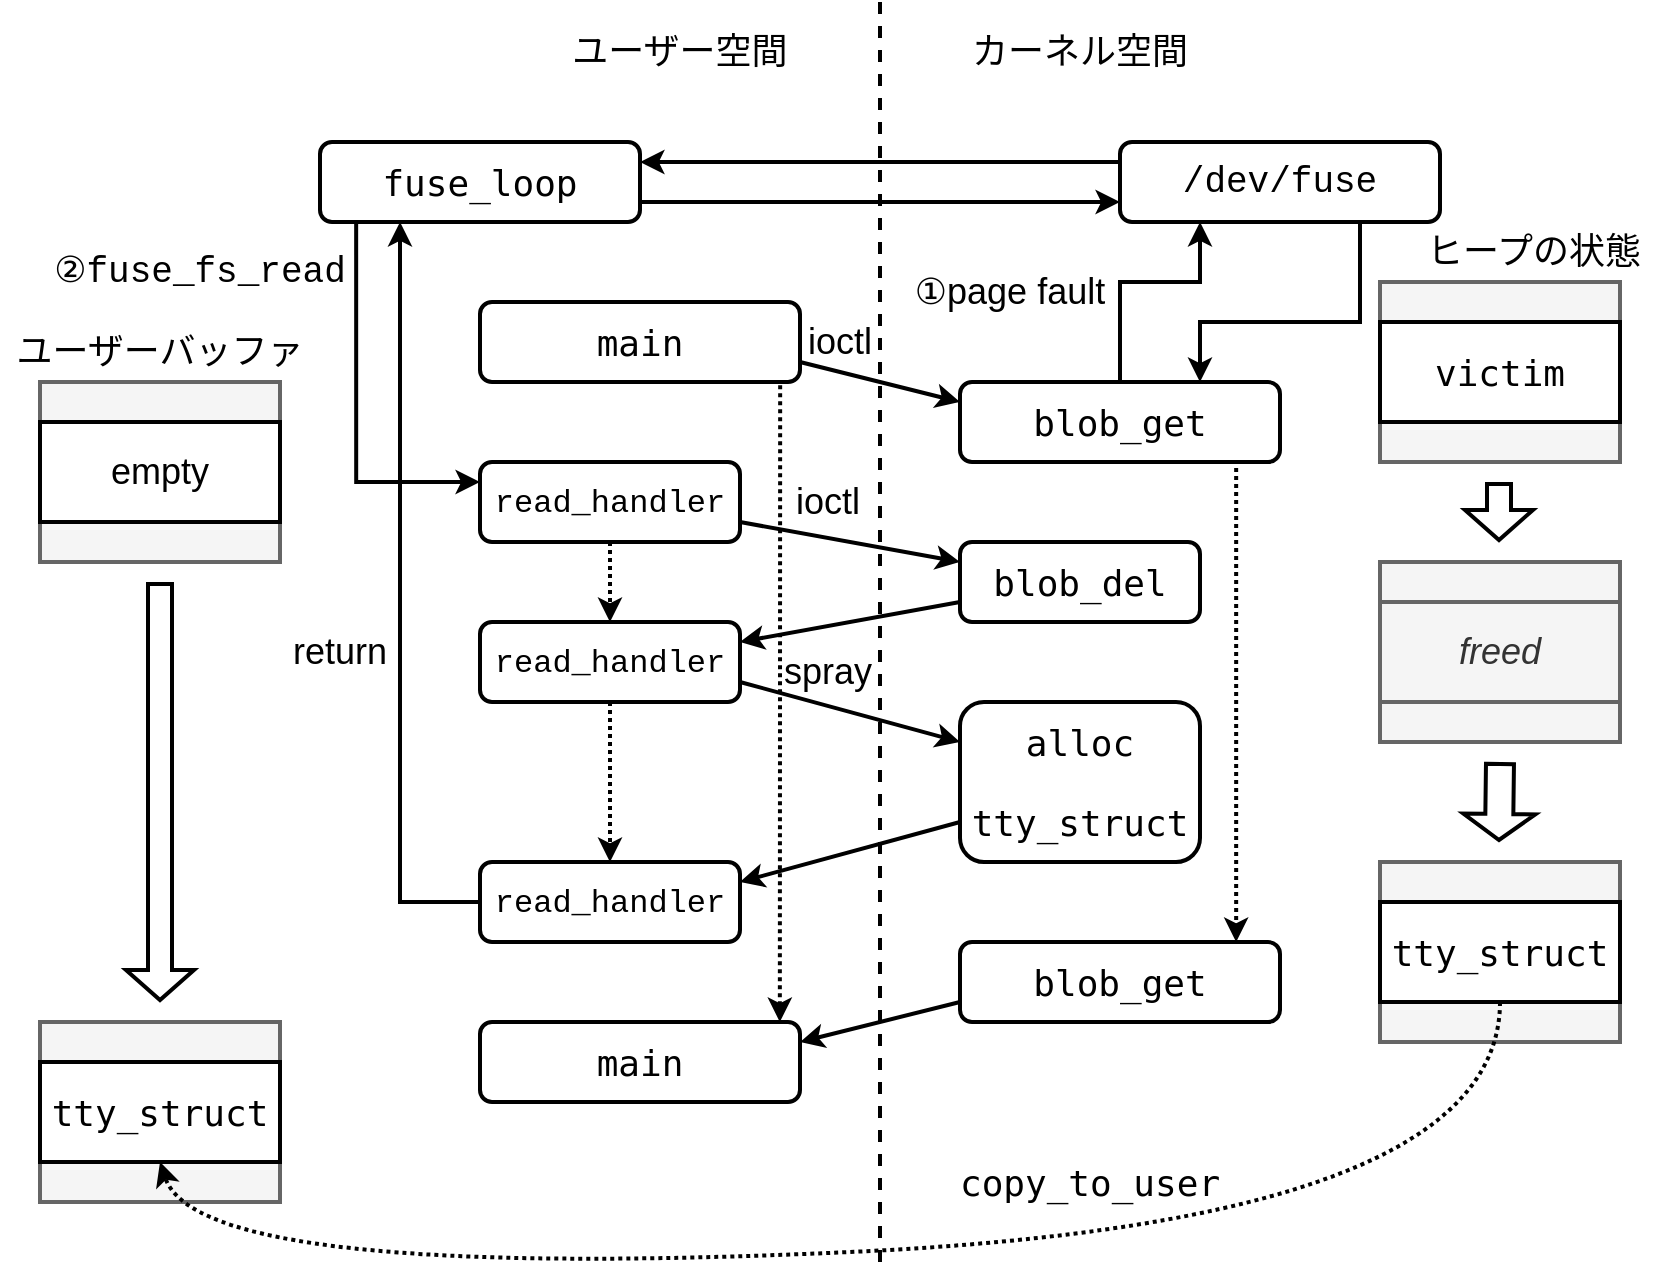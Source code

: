 <mxfile version="20.0.4" type="device"><diagram id="3pm9-IT1jXCaj0oR8ohH" name="Page-1"><mxGraphModel dx="1427" dy="773" grid="1" gridSize="10" guides="1" tooltips="1" connect="1" arrows="1" fold="1" page="1" pageScale="1" pageWidth="827" pageHeight="1169" math="0" shadow="0"><root><mxCell id="0"/><mxCell id="1" parent="0"/><mxCell id="7lEXcEFcm4JK45nwvaa2-1" value="" style="endArrow=none;dashed=1;html=1;rounded=0;strokeWidth=2;" parent="1" edge="1"><mxGeometry width="50" height="50" relative="1" as="geometry"><mxPoint x="440" y="640" as="sourcePoint"/><mxPoint x="440" y="10" as="targetPoint"/></mxGeometry></mxCell><mxCell id="7lEXcEFcm4JK45nwvaa2-2" value="&lt;font style=&quot;font-size: 18px;&quot;&gt;ユーザー空間&lt;br&gt;&lt;/font&gt;" style="text;html=1;strokeColor=none;fillColor=none;align=center;verticalAlign=middle;whiteSpace=wrap;rounded=0;" parent="1" vertex="1"><mxGeometry x="280" y="20" width="120" height="30" as="geometry"/></mxCell><mxCell id="7lEXcEFcm4JK45nwvaa2-3" value="&lt;font style=&quot;font-size: 18px;&quot;&gt;カーネル空間&lt;br&gt;&lt;/font&gt;" style="text;html=1;strokeColor=none;fillColor=none;align=center;verticalAlign=middle;whiteSpace=wrap;rounded=0;" parent="1" vertex="1"><mxGeometry x="480" y="20" width="120" height="30" as="geometry"/></mxCell><mxCell id="7lEXcEFcm4JK45nwvaa2-4" value="&lt;pre&gt;main&lt;/pre&gt;" style="rounded=1;whiteSpace=wrap;html=1;fontSize=18;strokeWidth=2;" parent="1" vertex="1"><mxGeometry x="240" y="160" width="160" height="40" as="geometry"/></mxCell><mxCell id="7lEXcEFcm4JK45nwvaa2-5" value="&lt;pre&gt;blob_get&lt;/pre&gt;" style="rounded=1;whiteSpace=wrap;html=1;fontSize=18;strokeWidth=2;" parent="1" vertex="1"><mxGeometry x="480" y="200" width="160" height="40" as="geometry"/></mxCell><mxCell id="7lEXcEFcm4JK45nwvaa2-6" style="edgeStyle=orthogonalEdgeStyle;rounded=0;orthogonalLoop=1;jettySize=auto;html=1;exitX=0.5;exitY=1;exitDx=0;exitDy=0;entryX=0.5;entryY=0;entryDx=0;entryDy=0;fontSize=18;strokeWidth=2;dashed=1;dashPattern=1 1;" parent="1" source="7lEXcEFcm4JK45nwvaa2-7" target="7lEXcEFcm4JK45nwvaa2-15" edge="1"><mxGeometry relative="1" as="geometry"/></mxCell><mxCell id="7lEXcEFcm4JK45nwvaa2-7" value="&lt;font style=&quot;font-size: 16px;&quot; face=&quot;Courier New&quot;&gt;read_handler&lt;/font&gt;" style="rounded=1;whiteSpace=wrap;html=1;fontSize=18;strokeWidth=2;" parent="1" vertex="1"><mxGeometry x="240" y="240" width="130" height="40" as="geometry"/></mxCell><mxCell id="7lEXcEFcm4JK45nwvaa2-8" value="" style="endArrow=classic;html=1;rounded=0;fontSize=18;strokeWidth=2;exitX=1;exitY=0.75;exitDx=0;exitDy=0;entryX=0;entryY=0.25;entryDx=0;entryDy=0;startArrow=none;" parent="1" source="7lEXcEFcm4JK45nwvaa2-4" target="7lEXcEFcm4JK45nwvaa2-5" edge="1"><mxGeometry width="50" height="50" relative="1" as="geometry"><mxPoint x="500" y="212.5" as="sourcePoint"/><mxPoint x="450" y="810" as="targetPoint"/></mxGeometry></mxCell><mxCell id="7lEXcEFcm4JK45nwvaa2-9" value="" style="endArrow=classic;html=1;rounded=0;fontSize=18;strokeWidth=2;exitX=0;exitY=0.25;exitDx=0;exitDy=0;" parent="1" source="Goy3iLdnDzHlP03R0KoX-12" edge="1"><mxGeometry width="50" height="50" relative="1" as="geometry"><mxPoint x="579" y="330" as="sourcePoint"/><mxPoint x="320" y="90" as="targetPoint"/></mxGeometry></mxCell><mxCell id="7lEXcEFcm4JK45nwvaa2-10" value="ioctl" style="text;html=1;strokeColor=none;fillColor=none;align=center;verticalAlign=middle;whiteSpace=wrap;rounded=0;fontSize=18;" parent="1" vertex="1"><mxGeometry x="390" y="165" width="60" height="30" as="geometry"/></mxCell><mxCell id="7lEXcEFcm4JK45nwvaa2-11" value="①page fault" style="text;html=1;strokeColor=none;fillColor=none;align=center;verticalAlign=middle;whiteSpace=wrap;rounded=0;fontSize=18;" parent="1" vertex="1"><mxGeometry x="450" y="140" width="110" height="30" as="geometry"/></mxCell><mxCell id="7lEXcEFcm4JK45nwvaa2-12" value="&lt;pre&gt;blob_del&lt;/pre&gt;" style="rounded=1;whiteSpace=wrap;html=1;fontSize=18;strokeWidth=2;" parent="1" vertex="1"><mxGeometry x="480" y="280" width="120" height="40" as="geometry"/></mxCell><mxCell id="7lEXcEFcm4JK45nwvaa2-13" value="" style="endArrow=classic;html=1;rounded=0;fontSize=18;strokeWidth=2;exitX=1;exitY=0.75;exitDx=0;exitDy=0;entryX=0;entryY=0.25;entryDx=0;entryDy=0;startArrow=none;" parent="1" source="7lEXcEFcm4JK45nwvaa2-7" target="7lEXcEFcm4JK45nwvaa2-12" edge="1"><mxGeometry width="50" height="50" relative="1" as="geometry"><mxPoint x="440" y="755" as="sourcePoint"/><mxPoint x="500" y="680" as="targetPoint"/></mxGeometry></mxCell><mxCell id="7lEXcEFcm4JK45nwvaa2-14" value="ioctl" style="text;html=1;strokeColor=none;fillColor=none;align=center;verticalAlign=middle;whiteSpace=wrap;rounded=0;fontSize=18;" parent="1" vertex="1"><mxGeometry x="384" y="245" width="60" height="30" as="geometry"/></mxCell><mxCell id="7lEXcEFcm4JK45nwvaa2-15" value="&lt;font style=&quot;font-size: 16px;&quot; face=&quot;Courier New&quot;&gt;read_handler&lt;/font&gt;" style="rounded=1;whiteSpace=wrap;html=1;fontSize=18;strokeWidth=2;" parent="1" vertex="1"><mxGeometry x="240" y="320" width="130" height="40" as="geometry"/></mxCell><mxCell id="7lEXcEFcm4JK45nwvaa2-16" value="" style="endArrow=classic;html=1;rounded=0;fontSize=18;strokeWidth=2;exitX=0;exitY=0.75;exitDx=0;exitDy=0;entryX=1;entryY=0.25;entryDx=0;entryDy=0;" parent="1" source="7lEXcEFcm4JK45nwvaa2-12" target="7lEXcEFcm4JK45nwvaa2-15" edge="1"><mxGeometry width="50" height="50" relative="1" as="geometry"><mxPoint x="344" y="860" as="sourcePoint"/><mxPoint x="504" y="900" as="targetPoint"/></mxGeometry></mxCell><mxCell id="7lEXcEFcm4JK45nwvaa2-17" value="&lt;div&gt;&lt;pre&gt;alloc&lt;/pre&gt;&lt;pre&gt;tty_struct&lt;/pre&gt;&lt;/div&gt;" style="rounded=1;whiteSpace=wrap;html=1;fontSize=18;strokeWidth=2;" parent="1" vertex="1"><mxGeometry x="480" y="360" width="120" height="80" as="geometry"/></mxCell><mxCell id="7lEXcEFcm4JK45nwvaa2-18" value="" style="endArrow=classic;html=1;rounded=0;fontSize=18;strokeWidth=2;exitX=1;exitY=0.75;exitDx=0;exitDy=0;entryX=0;entryY=0.25;entryDx=0;entryDy=0;" parent="1" source="7lEXcEFcm4JK45nwvaa2-15" target="7lEXcEFcm4JK45nwvaa2-17" edge="1"><mxGeometry width="50" height="50" relative="1" as="geometry"><mxPoint x="340" y="750" as="sourcePoint"/><mxPoint x="500" y="790" as="targetPoint"/></mxGeometry></mxCell><mxCell id="7lEXcEFcm4JK45nwvaa2-19" value="spray" style="text;html=1;strokeColor=none;fillColor=none;align=center;verticalAlign=middle;whiteSpace=wrap;rounded=0;fontSize=18;" parent="1" vertex="1"><mxGeometry x="384" y="330" width="60" height="30" as="geometry"/></mxCell><mxCell id="7lEXcEFcm4JK45nwvaa2-20" value="&lt;font style=&quot;font-size: 16px;&quot; face=&quot;Courier New&quot;&gt;read_handler&lt;/font&gt;" style="rounded=1;whiteSpace=wrap;html=1;fontSize=18;strokeWidth=2;" parent="1" vertex="1"><mxGeometry x="240" y="440" width="130" height="40" as="geometry"/></mxCell><mxCell id="7lEXcEFcm4JK45nwvaa2-22" value="" style="endArrow=classic;html=1;rounded=0;fontSize=18;strokeWidth=2;exitX=0;exitY=0.75;exitDx=0;exitDy=0;entryX=1;entryY=0.25;entryDx=0;entryDy=0;" parent="1" source="7lEXcEFcm4JK45nwvaa2-17" target="7lEXcEFcm4JK45nwvaa2-20" edge="1"><mxGeometry width="50" height="50" relative="1" as="geometry"><mxPoint x="340" y="870" as="sourcePoint"/><mxPoint x="500" y="900" as="targetPoint"/></mxGeometry></mxCell><mxCell id="7lEXcEFcm4JK45nwvaa2-23" value="&lt;pre&gt;blob_get&lt;/pre&gt;" style="rounded=1;whiteSpace=wrap;html=1;fontSize=18;strokeWidth=2;" parent="1" vertex="1"><mxGeometry x="480" y="480" width="160" height="40" as="geometry"/></mxCell><mxCell id="7lEXcEFcm4JK45nwvaa2-25" style="edgeStyle=orthogonalEdgeStyle;rounded=0;orthogonalLoop=1;jettySize=auto;html=1;entryX=0.863;entryY=0;entryDx=0;entryDy=0;fontSize=18;strokeWidth=2;dashed=1;dashPattern=1 1;exitX=0.863;exitY=0.975;exitDx=0;exitDy=0;exitPerimeter=0;entryPerimeter=0;" parent="1" source="7lEXcEFcm4JK45nwvaa2-5" target="7lEXcEFcm4JK45nwvaa2-23" edge="1"><mxGeometry relative="1" as="geometry"><mxPoint x="640" y="830" as="sourcePoint"/><mxPoint x="280" y="840" as="targetPoint"/></mxGeometry></mxCell><mxCell id="7lEXcEFcm4JK45nwvaa2-26" value="" style="rounded=0;whiteSpace=wrap;html=1;fontSize=18;strokeWidth=2;fillColor=#f5f5f5;fontColor=#333333;strokeColor=#666666;" parent="1" vertex="1"><mxGeometry x="690" y="150" width="120" height="90" as="geometry"/></mxCell><mxCell id="7lEXcEFcm4JK45nwvaa2-27" value="&lt;font style=&quot;font-size: 18px;&quot;&gt;ヒープの状態&lt;br&gt;&lt;/font&gt;" style="text;html=1;strokeColor=none;fillColor=none;align=center;verticalAlign=middle;whiteSpace=wrap;rounded=0;" parent="1" vertex="1"><mxGeometry x="707" y="120" width="120" height="30" as="geometry"/></mxCell><mxCell id="7lEXcEFcm4JK45nwvaa2-28" value="&lt;pre&gt;victim&lt;/pre&gt;" style="rounded=0;whiteSpace=wrap;html=1;fontSize=18;strokeWidth=2;" parent="1" vertex="1"><mxGeometry x="690" y="170" width="120" height="50" as="geometry"/></mxCell><mxCell id="7lEXcEFcm4JK45nwvaa2-29" value="" style="rounded=0;whiteSpace=wrap;html=1;fontSize=18;strokeWidth=2;fillColor=#f5f5f5;fontColor=#333333;strokeColor=#666666;" parent="1" vertex="1"><mxGeometry x="690" y="290" width="120" height="90" as="geometry"/></mxCell><mxCell id="7lEXcEFcm4JK45nwvaa2-30" value="&lt;i&gt;freed&lt;/i&gt;" style="rounded=0;whiteSpace=wrap;html=1;fontSize=18;strokeWidth=2;fillColor=#f5f5f5;fontColor=#333333;strokeColor=#666666;" parent="1" vertex="1"><mxGeometry x="690" y="310" width="120" height="50" as="geometry"/></mxCell><mxCell id="7lEXcEFcm4JK45nwvaa2-31" value="" style="rounded=0;whiteSpace=wrap;html=1;fontSize=18;strokeWidth=2;fillColor=#f5f5f5;fontColor=#333333;strokeColor=#666666;" parent="1" vertex="1"><mxGeometry x="690" y="440" width="120" height="90" as="geometry"/></mxCell><mxCell id="7lEXcEFcm4JK45nwvaa2-32" value="&lt;pre&gt;tty_struct&lt;/pre&gt;" style="rounded=0;whiteSpace=wrap;html=1;fontSize=18;strokeWidth=2;" parent="1" vertex="1"><mxGeometry x="690" y="460" width="120" height="50" as="geometry"/></mxCell><mxCell id="7lEXcEFcm4JK45nwvaa2-33" value="" style="shape=flexArrow;endArrow=classic;html=1;rounded=0;fontSize=18;strokeWidth=2;width=11;endSize=4.33;" parent="1" edge="1"><mxGeometry width="50" height="50" relative="1" as="geometry"><mxPoint x="749.5" y="250" as="sourcePoint"/><mxPoint x="749.5" y="280" as="targetPoint"/></mxGeometry></mxCell><mxCell id="7lEXcEFcm4JK45nwvaa2-34" value="" style="shape=flexArrow;endArrow=classic;html=1;rounded=0;fontSize=18;strokeWidth=2;width=13;endSize=3.67;" parent="1" edge="1"><mxGeometry width="50" height="50" relative="1" as="geometry"><mxPoint x="750" y="390" as="sourcePoint"/><mxPoint x="749.5" y="430" as="targetPoint"/></mxGeometry></mxCell><mxCell id="7lEXcEFcm4JK45nwvaa2-35" value="&lt;pre&gt;main&lt;/pre&gt;" style="rounded=1;whiteSpace=wrap;html=1;fontSize=18;strokeWidth=2;" parent="1" vertex="1"><mxGeometry x="240" y="520" width="160" height="40" as="geometry"/></mxCell><mxCell id="7lEXcEFcm4JK45nwvaa2-36" value="" style="endArrow=classic;html=1;rounded=0;fontSize=18;strokeWidth=2;entryX=1;entryY=0.25;entryDx=0;entryDy=0;exitX=0;exitY=0.75;exitDx=0;exitDy=0;" parent="1" source="7lEXcEFcm4JK45nwvaa2-23" target="7lEXcEFcm4JK45nwvaa2-35" edge="1"><mxGeometry width="50" height="50" relative="1" as="geometry"><mxPoint x="340" y="990" as="sourcePoint"/><mxPoint x="500" y="1040" as="targetPoint"/></mxGeometry></mxCell><mxCell id="7lEXcEFcm4JK45nwvaa2-37" style="edgeStyle=orthogonalEdgeStyle;rounded=0;orthogonalLoop=1;jettySize=auto;html=1;fontSize=18;strokeWidth=2;dashed=1;dashPattern=1 1;exitX=0.5;exitY=1;exitDx=0;exitDy=0;entryX=0.5;entryY=0;entryDx=0;entryDy=0;" parent="1" source="7lEXcEFcm4JK45nwvaa2-15" target="7lEXcEFcm4JK45nwvaa2-20" edge="1"><mxGeometry relative="1" as="geometry"><mxPoint x="290" y="920" as="sourcePoint"/><mxPoint x="270" y="950" as="targetPoint"/></mxGeometry></mxCell><mxCell id="7lEXcEFcm4JK45nwvaa2-39" value="return" style="text;html=1;strokeColor=none;fillColor=none;align=center;verticalAlign=middle;whiteSpace=wrap;rounded=0;fontSize=18;" parent="1" vertex="1"><mxGeometry x="140" y="320" width="60" height="30" as="geometry"/></mxCell><mxCell id="7lEXcEFcm4JK45nwvaa2-40" value="" style="rounded=0;whiteSpace=wrap;html=1;fontSize=18;strokeWidth=2;fillColor=#f5f5f5;fontColor=#333333;strokeColor=#666666;" parent="1" vertex="1"><mxGeometry x="20" y="200" width="120" height="90" as="geometry"/></mxCell><mxCell id="7lEXcEFcm4JK45nwvaa2-41" value="&lt;font style=&quot;font-size: 18px;&quot;&gt;ユーザーバッファ&lt;br&gt;&lt;/font&gt;" style="text;html=1;strokeColor=none;fillColor=none;align=center;verticalAlign=middle;whiteSpace=wrap;rounded=0;" parent="1" vertex="1"><mxGeometry y="170" width="160" height="30" as="geometry"/></mxCell><mxCell id="7lEXcEFcm4JK45nwvaa2-42" value="empty" style="rounded=0;whiteSpace=wrap;html=1;fontSize=18;strokeWidth=2;" parent="1" vertex="1"><mxGeometry x="20" y="220" width="120" height="50" as="geometry"/></mxCell><mxCell id="7lEXcEFcm4JK45nwvaa2-43" value="" style="rounded=0;whiteSpace=wrap;html=1;fontSize=18;strokeWidth=2;fillColor=#f5f5f5;fontColor=#333333;strokeColor=#666666;" parent="1" vertex="1"><mxGeometry x="20" y="520" width="120" height="90" as="geometry"/></mxCell><mxCell id="7lEXcEFcm4JK45nwvaa2-44" value="&lt;pre&gt;tty_struct&lt;/pre&gt;" style="rounded=0;whiteSpace=wrap;html=1;fontSize=18;strokeWidth=2;" parent="1" vertex="1"><mxGeometry x="20" y="540" width="120" height="50" as="geometry"/></mxCell><mxCell id="7lEXcEFcm4JK45nwvaa2-45" value="" style="shape=flexArrow;endArrow=classic;html=1;rounded=0;fontSize=18;strokeWidth=2;width=11;endSize=4.33;" parent="1" edge="1"><mxGeometry width="50" height="50" relative="1" as="geometry"><mxPoint x="80" y="300" as="sourcePoint"/><mxPoint x="80" y="510" as="targetPoint"/></mxGeometry></mxCell><mxCell id="7lEXcEFcm4JK45nwvaa2-46" value="" style="curved=1;endArrow=classic;html=1;rounded=0;fontSize=18;strokeWidth=2;entryX=0.5;entryY=1;entryDx=0;entryDy=0;dashed=1;dashPattern=1 1;" parent="1" source="7lEXcEFcm4JK45nwvaa2-32" target="7lEXcEFcm4JK45nwvaa2-44" edge="1"><mxGeometry width="50" height="50" relative="1" as="geometry"><mxPoint x="390" y="950" as="sourcePoint"/><mxPoint x="440" y="900" as="targetPoint"/><Array as="points"><mxPoint x="750" y="620"/><mxPoint x="100" y="650"/></Array></mxGeometry></mxCell><mxCell id="7lEXcEFcm4JK45nwvaa2-47" value="&lt;pre&gt;copy_to_user&lt;/pre&gt;" style="text;html=1;strokeColor=none;fillColor=none;align=center;verticalAlign=middle;whiteSpace=wrap;rounded=0;fontSize=18;" parent="1" vertex="1"><mxGeometry x="480" y="585" width="130" height="30" as="geometry"/></mxCell><mxCell id="7lEXcEFcm4JK45nwvaa2-53" value="②&lt;font face=&quot;Courier New&quot;&gt;fuse_fs_read&lt;/font&gt;" style="text;html=1;strokeColor=none;fillColor=none;align=center;verticalAlign=middle;whiteSpace=wrap;rounded=0;fontSize=18;" parent="1" vertex="1"><mxGeometry x="20" y="130" width="160" height="30" as="geometry"/></mxCell><mxCell id="Goy3iLdnDzHlP03R0KoX-20" style="edgeStyle=orthogonalEdgeStyle;rounded=0;orthogonalLoop=1;jettySize=auto;html=1;exitX=0.113;exitY=1.025;exitDx=0;exitDy=0;entryX=0;entryY=0.25;entryDx=0;entryDy=0;fontFamily=Courier New;fontSize=20;strokeWidth=2;exitPerimeter=0;" edge="1" parent="1" source="Goy3iLdnDzHlP03R0KoX-4" target="7lEXcEFcm4JK45nwvaa2-7"><mxGeometry relative="1" as="geometry"/></mxCell><mxCell id="Goy3iLdnDzHlP03R0KoX-4" value="&lt;pre&gt;fuse_loop&lt;/pre&gt;" style="rounded=1;whiteSpace=wrap;html=1;fontSize=18;strokeWidth=2;" vertex="1" parent="1"><mxGeometry x="160" y="80" width="160" height="40" as="geometry"/></mxCell><mxCell id="Goy3iLdnDzHlP03R0KoX-12" value="&lt;font face=&quot;Courier New&quot;&gt;/dev/fuse&lt;/font&gt;" style="rounded=1;whiteSpace=wrap;html=1;fontSize=18;strokeWidth=2;" vertex="1" parent="1"><mxGeometry x="560" y="80" width="160" height="40" as="geometry"/></mxCell><mxCell id="Goy3iLdnDzHlP03R0KoX-13" value="" style="endArrow=classic;html=1;rounded=0;fontSize=18;strokeWidth=2;exitX=1;exitY=0.75;exitDx=0;exitDy=0;entryX=0;entryY=0.75;entryDx=0;entryDy=0;" edge="1" parent="1" source="Goy3iLdnDzHlP03R0KoX-4" target="Goy3iLdnDzHlP03R0KoX-12"><mxGeometry width="50" height="50" relative="1" as="geometry"><mxPoint x="580" y="170" as="sourcePoint"/><mxPoint x="340" y="170" as="targetPoint"/></mxGeometry></mxCell><mxCell id="Goy3iLdnDzHlP03R0KoX-15" value="" style="endArrow=classic;html=1;rounded=0;fontSize=18;strokeWidth=2;exitX=0.5;exitY=0;exitDx=0;exitDy=0;entryX=0.25;entryY=1;entryDx=0;entryDy=0;edgeStyle=orthogonalEdgeStyle;" edge="1" parent="1" source="7lEXcEFcm4JK45nwvaa2-5" target="Goy3iLdnDzHlP03R0KoX-12"><mxGeometry width="50" height="50" relative="1" as="geometry"><mxPoint x="410" y="200" as="sourcePoint"/><mxPoint x="490" y="220" as="targetPoint"/><Array as="points"><mxPoint x="560" y="150"/><mxPoint x="600" y="150"/></Array></mxGeometry></mxCell><mxCell id="Goy3iLdnDzHlP03R0KoX-16" value="" style="endArrow=classic;html=1;rounded=0;fontSize=18;strokeWidth=2;edgeStyle=orthogonalEdgeStyle;exitX=0.75;exitY=1;exitDx=0;exitDy=0;entryX=0.75;entryY=0;entryDx=0;entryDy=0;" edge="1" parent="1" source="Goy3iLdnDzHlP03R0KoX-12" target="7lEXcEFcm4JK45nwvaa2-5"><mxGeometry width="50" height="50" relative="1" as="geometry"><mxPoint x="600" y="200" as="sourcePoint"/><mxPoint x="750" y="260" as="targetPoint"/><Array as="points"><mxPoint x="680" y="170"/><mxPoint x="600" y="170"/></Array></mxGeometry></mxCell><mxCell id="Goy3iLdnDzHlP03R0KoX-22" style="rounded=0;orthogonalLoop=1;jettySize=auto;html=1;fontSize=18;strokeWidth=2;dashed=1;dashPattern=1 1;entryX=0.937;entryY=0;entryDx=0;entryDy=0;exitX=0.938;exitY=1.042;exitDx=0;exitDy=0;exitPerimeter=0;entryPerimeter=0;" edge="1" parent="1" source="7lEXcEFcm4JK45nwvaa2-4" target="7lEXcEFcm4JK45nwvaa2-35"><mxGeometry relative="1" as="geometry"><mxPoint x="390" y="210" as="sourcePoint"/><mxPoint x="315" y="450" as="targetPoint"/></mxGeometry></mxCell><mxCell id="Goy3iLdnDzHlP03R0KoX-23" style="edgeStyle=orthogonalEdgeStyle;rounded=0;orthogonalLoop=1;jettySize=auto;html=1;exitX=0;exitY=0.5;exitDx=0;exitDy=0;entryX=0.25;entryY=1;entryDx=0;entryDy=0;fontFamily=Courier New;fontSize=20;strokeWidth=2;" edge="1" parent="1" source="7lEXcEFcm4JK45nwvaa2-20" target="Goy3iLdnDzHlP03R0KoX-4"><mxGeometry relative="1" as="geometry"><mxPoint x="188.08" y="131" as="sourcePoint"/><mxPoint x="250" y="260" as="targetPoint"/></mxGeometry></mxCell></root></mxGraphModel></diagram></mxfile>